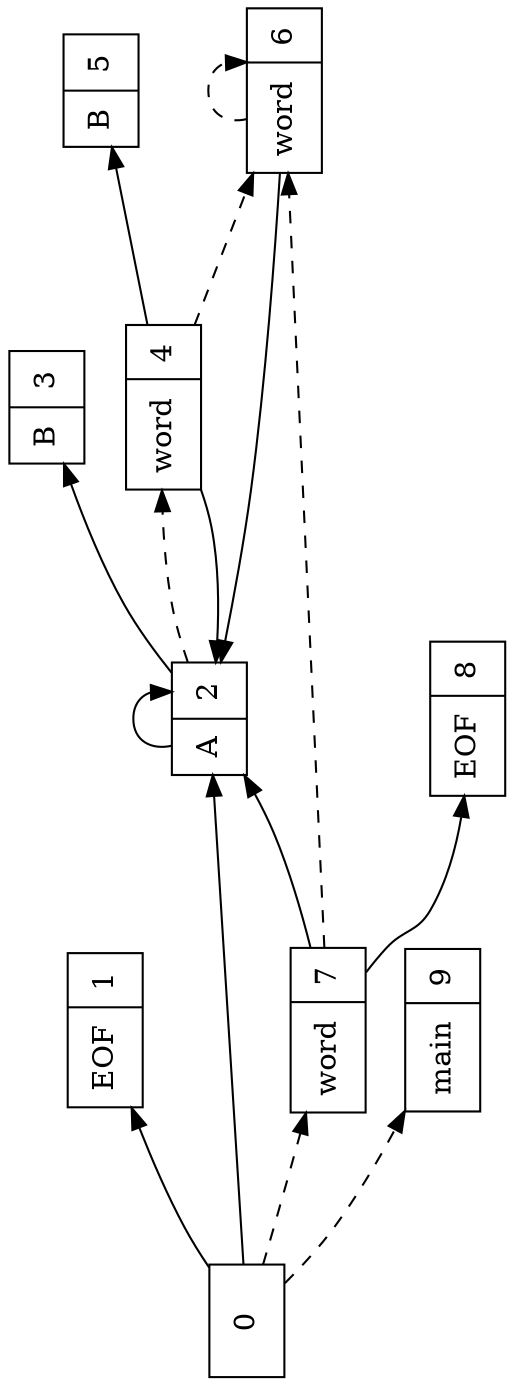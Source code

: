 digraph G {
orientation = landscape;
rankdir = LR;
ratio = compress;
s0 [ label="0", shape = record ] ;
s1 [ label="{EOF|1}", shape = record ] ;
s2 [ label="{A|2}", shape = record ] ;
s3 [ label="{B|3}", shape = record ] ;
s4 [ label="{word|4}", shape = record ] ;
s5 [ label="{B|5}", shape = record ] ;
s6 [ label="{word|6}", shape = record ] ;
s7 [ label="{word|7}", shape = record ] ;
s8 [ label="{EOF|8}", shape = record ] ;
s9 [ label="{main|9}", shape = record ] ;
s0 -> s1 [ label="        ", style = solid ] ;
s0 -> s2 [ label="        ", style = solid ] ;
s0 -> s7 [ label="        ", style = dashed ] ;
s0 -> s9 [ label="        ", style = dashed ] ;
s2 -> s3 [ label="        ", style = solid ] ;
s2 -> s2 [ label="        ", style = solid ] ;
s2 -> s4 [ label="        ", style = dashed ] ;
s4 -> s5 [ label="        ", style = solid ] ;
s4 -> s2 [ label="        ", style = solid ] ;
s4 -> s6 [ label="        ", style = dashed ] ;
s6 -> s2 [ label="        ", style = solid ] ;
s6 -> s6 [ label="        ", style = dashed ] ;
s7 -> s8 [ label="        ", style = solid ] ;
s7 -> s2 [ label="        ", style = solid ] ;
s7 -> s6 [ label="        ", style = dashed ] ;

}
